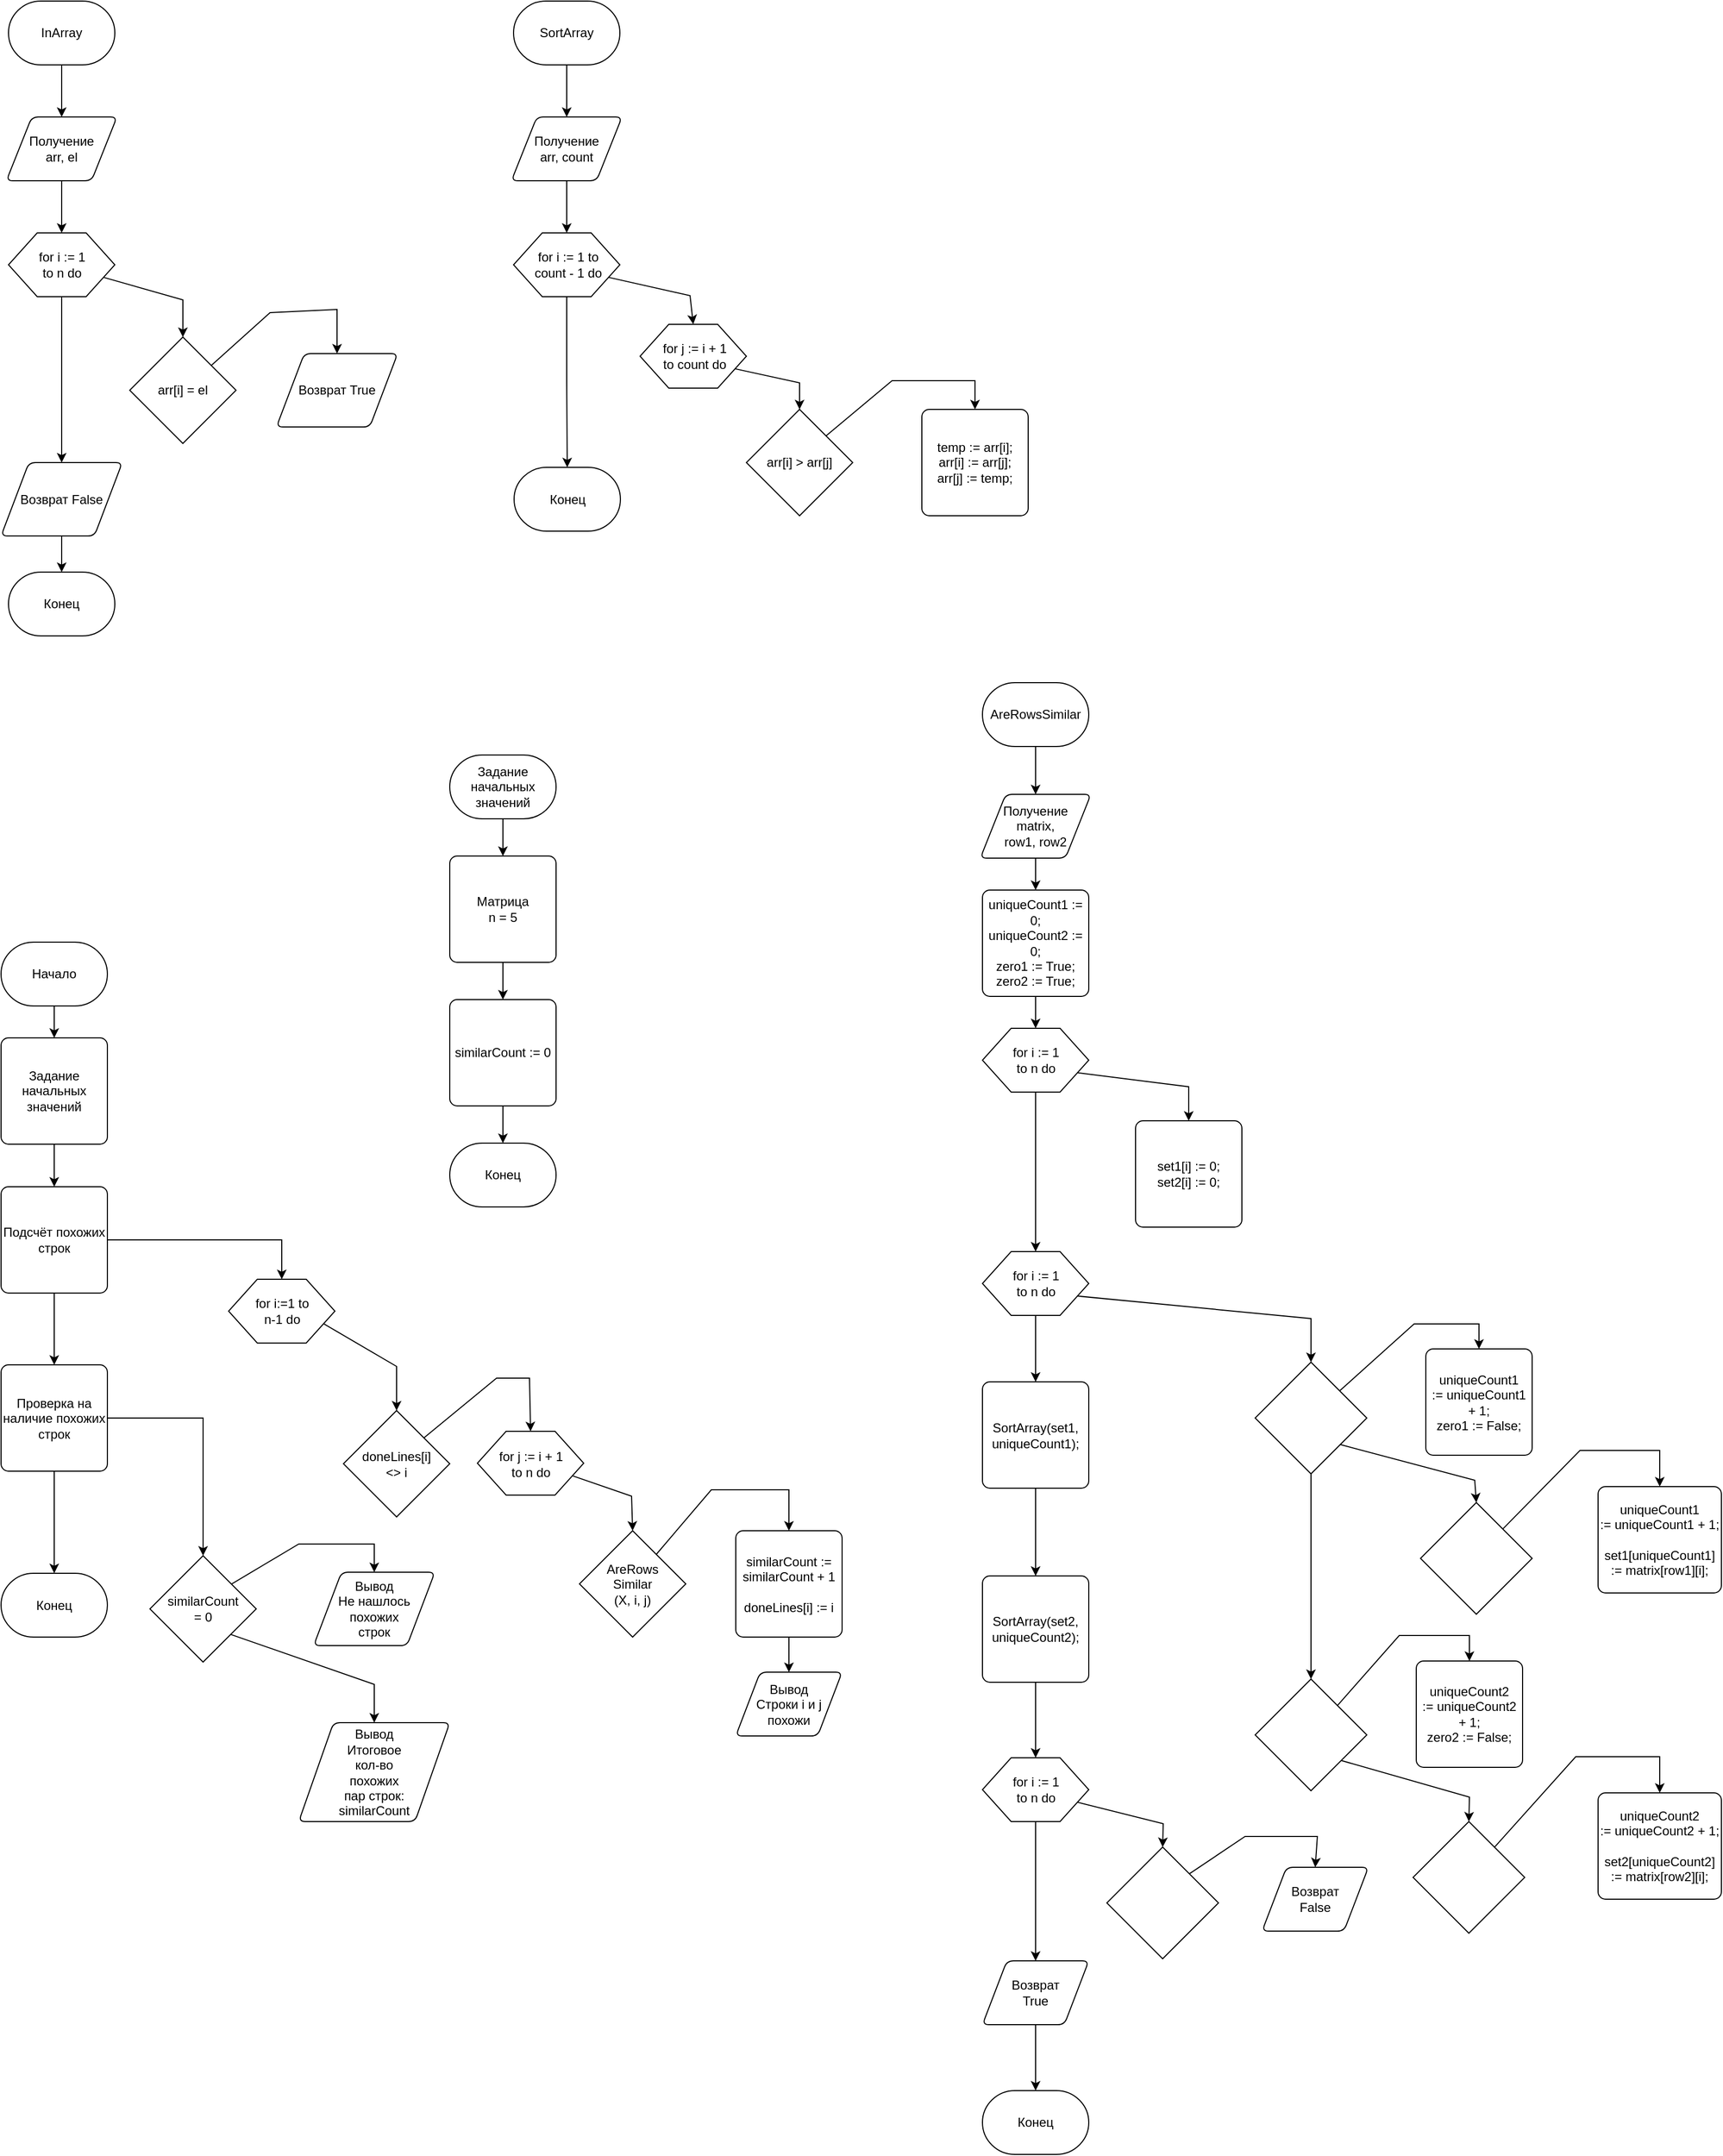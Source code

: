 <mxfile version="25.0.1">
  <diagram id="C5RBs43oDa-KdzZeNtuy" name="Page-1">
    <mxGraphModel dx="1594" dy="1912" grid="0" gridSize="10" guides="1" tooltips="1" connect="1" arrows="1" fold="1" page="1" pageScale="1" pageWidth="827" pageHeight="1169" math="0" shadow="0">
      <root>
        <mxCell id="WIyWlLk6GJQsqaUBKTNV-0" />
        <mxCell id="WIyWlLk6GJQsqaUBKTNV-1" parent="WIyWlLk6GJQsqaUBKTNV-0" />
        <mxCell id="WhzFTNo1r284jawbhb5X-6" style="edgeStyle=orthogonalEdgeStyle;rounded=0;orthogonalLoop=1;jettySize=auto;html=1;exitX=0.5;exitY=1;exitDx=0;exitDy=0;exitPerimeter=0;entryX=0.5;entryY=0;entryDx=0;entryDy=0;strokeWidth=1;" parent="WIyWlLk6GJQsqaUBKTNV-1" source="WhzFTNo1r284jawbhb5X-0" target="WhzFTNo1r284jawbhb5X-1" edge="1">
          <mxGeometry relative="1" as="geometry" />
        </mxCell>
        <mxCell id="WhzFTNo1r284jawbhb5X-0" value="Начало" style="strokeWidth=1;html=1;shape=mxgraph.flowchart.terminator;whiteSpace=wrap;" parent="WIyWlLk6GJQsqaUBKTNV-1" vertex="1">
          <mxGeometry x="190" y="215" width="100" height="60" as="geometry" />
        </mxCell>
        <mxCell id="WhzFTNo1r284jawbhb5X-7" style="edgeStyle=orthogonalEdgeStyle;rounded=0;orthogonalLoop=1;jettySize=auto;html=1;exitX=0.5;exitY=1;exitDx=0;exitDy=0;entryX=0.5;entryY=0;entryDx=0;entryDy=0;strokeWidth=1;" parent="WIyWlLk6GJQsqaUBKTNV-1" source="WhzFTNo1r284jawbhb5X-1" target="WhzFTNo1r284jawbhb5X-5" edge="1">
          <mxGeometry relative="1" as="geometry" />
        </mxCell>
        <mxCell id="WhzFTNo1r284jawbhb5X-1" value="Задание начальных значений" style="rounded=1;whiteSpace=wrap;html=1;absoluteArcSize=1;arcSize=14;strokeWidth=1;" parent="WIyWlLk6GJQsqaUBKTNV-1" vertex="1">
          <mxGeometry x="190" y="305" width="100" height="100" as="geometry" />
        </mxCell>
        <mxCell id="WhzFTNo1r284jawbhb5X-12" style="rounded=0;orthogonalLoop=1;jettySize=auto;html=1;exitX=1;exitY=0.75;exitDx=0;exitDy=0;entryX=0.5;entryY=0;entryDx=0;entryDy=0;entryPerimeter=0;strokeWidth=1;" parent="WIyWlLk6GJQsqaUBKTNV-1" source="WhzFTNo1r284jawbhb5X-2" target="WhzFTNo1r284jawbhb5X-13" edge="1">
          <mxGeometry relative="1" as="geometry">
            <mxPoint x="561.64" y="655" as="targetPoint" />
            <Array as="points">
              <mxPoint x="562" y="614" />
            </Array>
          </mxGeometry>
        </mxCell>
        <mxCell id="WhzFTNo1r284jawbhb5X-2" value="" style="verticalLabelPosition=bottom;verticalAlign=top;html=1;shape=hexagon;perimeter=hexagonPerimeter2;arcSize=6;size=0.27;strokeWidth=1;" parent="WIyWlLk6GJQsqaUBKTNV-1" vertex="1">
          <mxGeometry x="404" y="532" width="100" height="60" as="geometry" />
        </mxCell>
        <mxCell id="WhzFTNo1r284jawbhb5X-3" value="for i:=1 to&lt;br&gt;n-1 do" style="text;html=1;align=center;verticalAlign=middle;resizable=0;points=[];autosize=1;strokeColor=none;fillColor=none;strokeWidth=1;" parent="WIyWlLk6GJQsqaUBKTNV-1" vertex="1">
          <mxGeometry x="419" y="542" width="70" height="40" as="geometry" />
        </mxCell>
        <mxCell id="WhzFTNo1r284jawbhb5X-8" style="edgeStyle=orthogonalEdgeStyle;rounded=0;orthogonalLoop=1;jettySize=auto;html=1;entryX=0.5;entryY=0;entryDx=0;entryDy=0;strokeWidth=1;" parent="WIyWlLk6GJQsqaUBKTNV-1" source="WhzFTNo1r284jawbhb5X-5" target="WhzFTNo1r284jawbhb5X-2" edge="1">
          <mxGeometry relative="1" as="geometry" />
        </mxCell>
        <mxCell id="Eu2mnUC4nfGphJkmHq-2-1" style="edgeStyle=orthogonalEdgeStyle;rounded=0;orthogonalLoop=1;jettySize=auto;html=1;entryX=0.5;entryY=0;entryDx=0;entryDy=0;" edge="1" parent="WIyWlLk6GJQsqaUBKTNV-1" source="WhzFTNo1r284jawbhb5X-5" target="Eu2mnUC4nfGphJkmHq-2-0">
          <mxGeometry relative="1" as="geometry" />
        </mxCell>
        <mxCell id="WhzFTNo1r284jawbhb5X-5" value="Подсчёт похожих строк" style="rounded=1;whiteSpace=wrap;html=1;absoluteArcSize=1;arcSize=14;strokeWidth=1;" parent="WIyWlLk6GJQsqaUBKTNV-1" vertex="1">
          <mxGeometry x="190" y="445" width="100" height="100" as="geometry" />
        </mxCell>
        <mxCell id="WhzFTNo1r284jawbhb5X-17" style="rounded=0;orthogonalLoop=1;jettySize=auto;html=1;entryX=0.5;entryY=0;entryDx=0;entryDy=0;exitX=0.75;exitY=0.263;exitDx=0;exitDy=0;exitPerimeter=0;strokeWidth=1;" parent="WIyWlLk6GJQsqaUBKTNV-1" source="WhzFTNo1r284jawbhb5X-13" target="WhzFTNo1r284jawbhb5X-14" edge="1">
          <mxGeometry relative="1" as="geometry">
            <Array as="points">
              <mxPoint x="656" y="625" />
              <mxPoint x="687" y="625" />
            </Array>
          </mxGeometry>
        </mxCell>
        <mxCell id="WhzFTNo1r284jawbhb5X-13" value="doneLines[i]&lt;br&gt;&amp;lt;&amp;gt; i" style="strokeWidth=1;html=1;shape=mxgraph.flowchart.decision;whiteSpace=wrap;" parent="WIyWlLk6GJQsqaUBKTNV-1" vertex="1">
          <mxGeometry x="512" y="655.5" width="100" height="100" as="geometry" />
        </mxCell>
        <mxCell id="dVN0vfK1xlArJWFmYfyD-12" style="rounded=0;orthogonalLoop=1;jettySize=auto;html=1;entryX=0.5;entryY=0;entryDx=0;entryDy=0;exitX=1;exitY=0.75;exitDx=0;exitDy=0;strokeWidth=1;entryPerimeter=0;" parent="WIyWlLk6GJQsqaUBKTNV-1" source="WhzFTNo1r284jawbhb5X-14" target="WhzFTNo1r284jawbhb5X-27" edge="1">
          <mxGeometry relative="1" as="geometry">
            <Array as="points">
              <mxPoint x="783" y="736" />
            </Array>
            <mxPoint x="783" y="767" as="targetPoint" />
          </mxGeometry>
        </mxCell>
        <mxCell id="WhzFTNo1r284jawbhb5X-14" value="" style="verticalLabelPosition=bottom;verticalAlign=top;html=1;shape=hexagon;perimeter=hexagonPerimeter2;arcSize=6;size=0.27;strokeWidth=1;" parent="WIyWlLk6GJQsqaUBKTNV-1" vertex="1">
          <mxGeometry x="638" y="675" width="100" height="60" as="geometry" />
        </mxCell>
        <mxCell id="WhzFTNo1r284jawbhb5X-15" value="for&amp;nbsp;j := i + 1&lt;br&gt;to n do" style="text;html=1;align=center;verticalAlign=middle;resizable=0;points=[];autosize=1;strokeColor=none;fillColor=none;strokeWidth=1;" parent="WIyWlLk6GJQsqaUBKTNV-1" vertex="1">
          <mxGeometry x="649" y="685" width="78" height="41" as="geometry" />
        </mxCell>
        <mxCell id="WhzFTNo1r284jawbhb5X-30" style="rounded=0;orthogonalLoop=1;jettySize=auto;html=1;entryX=0.5;entryY=0;entryDx=0;entryDy=0;exitX=0.716;exitY=0.23;exitDx=0;exitDy=0;exitPerimeter=0;strokeWidth=1;" parent="WIyWlLk6GJQsqaUBKTNV-1" source="WhzFTNo1r284jawbhb5X-27" target="WhzFTNo1r284jawbhb5X-28" edge="1">
          <mxGeometry relative="1" as="geometry">
            <Array as="points">
              <mxPoint x="858" y="730" />
              <mxPoint x="931" y="730" />
            </Array>
          </mxGeometry>
        </mxCell>
        <mxCell id="WhzFTNo1r284jawbhb5X-27" value="&lt;span style=&quot;text-wrap: nowrap;&quot;&gt;AreRows&lt;/span&gt;&lt;br style=&quot;text-wrap: nowrap;&quot;&gt;&lt;span style=&quot;text-wrap: nowrap;&quot;&gt;Similar&lt;/span&gt;&lt;br style=&quot;text-wrap: nowrap;&quot;&gt;&lt;span style=&quot;text-wrap: nowrap;&quot;&gt;(X, i, j)&lt;/span&gt;" style="strokeWidth=1;html=1;shape=mxgraph.flowchart.decision;whiteSpace=wrap;" parent="WIyWlLk6GJQsqaUBKTNV-1" vertex="1">
          <mxGeometry x="734" y="768.5" width="100" height="100" as="geometry" />
        </mxCell>
        <mxCell id="WhzFTNo1r284jawbhb5X-32" style="edgeStyle=orthogonalEdgeStyle;rounded=0;orthogonalLoop=1;jettySize=auto;html=1;entryX=0.5;entryY=0;entryDx=0;entryDy=0;strokeWidth=1;" parent="WIyWlLk6GJQsqaUBKTNV-1" source="WhzFTNo1r284jawbhb5X-28" target="WhzFTNo1r284jawbhb5X-29" edge="1">
          <mxGeometry relative="1" as="geometry" />
        </mxCell>
        <mxCell id="WhzFTNo1r284jawbhb5X-28" value="&lt;div&gt;similarCount := similarCount + 1&lt;/div&gt;&lt;div&gt;&lt;br&gt;&lt;span style=&quot;background-color: initial;&quot;&gt;doneLines[i] := i&lt;/span&gt;&lt;/div&gt;" style="rounded=1;whiteSpace=wrap;html=1;absoluteArcSize=1;arcSize=14;strokeWidth=1;" parent="WIyWlLk6GJQsqaUBKTNV-1" vertex="1">
          <mxGeometry x="881" y="768.5" width="100" height="100" as="geometry" />
        </mxCell>
        <mxCell id="WhzFTNo1r284jawbhb5X-29" value="Вывод&lt;br&gt;Строки i и j&lt;br&gt;похожи" style="shape=parallelogram;html=1;strokeWidth=1;perimeter=parallelogramPerimeter;whiteSpace=wrap;rounded=1;arcSize=12;size=0.23;" parent="WIyWlLk6GJQsqaUBKTNV-1" vertex="1">
          <mxGeometry x="881" y="901.5" width="100" height="60" as="geometry" />
        </mxCell>
        <mxCell id="WhzFTNo1r284jawbhb5X-35" style="rounded=0;orthogonalLoop=1;jettySize=auto;html=1;entryX=0.5;entryY=0;entryDx=0;entryDy=0;exitX=0.746;exitY=0.279;exitDx=0;exitDy=0;exitPerimeter=0;strokeWidth=1;" parent="WIyWlLk6GJQsqaUBKTNV-1" source="WhzFTNo1r284jawbhb5X-33" target="WhzFTNo1r284jawbhb5X-34" edge="1">
          <mxGeometry relative="1" as="geometry">
            <Array as="points">
              <mxPoint x="470" y="781" />
              <mxPoint x="541" y="781" />
            </Array>
          </mxGeometry>
        </mxCell>
        <mxCell id="WhzFTNo1r284jawbhb5X-38" style="rounded=0;orthogonalLoop=1;jettySize=auto;html=1;entryX=0.5;entryY=0;entryDx=0;entryDy=0;exitX=0.736;exitY=0.732;exitDx=0;exitDy=0;exitPerimeter=0;strokeWidth=1;" parent="WIyWlLk6GJQsqaUBKTNV-1" source="WhzFTNo1r284jawbhb5X-33" target="WhzFTNo1r284jawbhb5X-37" edge="1">
          <mxGeometry relative="1" as="geometry">
            <Array as="points">
              <mxPoint x="541" y="913" />
            </Array>
          </mxGeometry>
        </mxCell>
        <mxCell id="WhzFTNo1r284jawbhb5X-33" value="similarCount&lt;br&gt;= 0" style="strokeWidth=1;html=1;shape=mxgraph.flowchart.decision;whiteSpace=wrap;" parent="WIyWlLk6GJQsqaUBKTNV-1" vertex="1">
          <mxGeometry x="330" y="792" width="100" height="100" as="geometry" />
        </mxCell>
        <mxCell id="WhzFTNo1r284jawbhb5X-34" value="Вывод&lt;br&gt;Не нашлось похожих&lt;br&gt;строк" style="shape=parallelogram;html=1;strokeWidth=1;perimeter=parallelogramPerimeter;whiteSpace=wrap;rounded=1;arcSize=12;size=0.23;" parent="WIyWlLk6GJQsqaUBKTNV-1" vertex="1">
          <mxGeometry x="484" y="807.5" width="114" height="69" as="geometry" />
        </mxCell>
        <mxCell id="WhzFTNo1r284jawbhb5X-37" value="Вывод&lt;br&gt;Итоговое&lt;br&gt;кол-во&lt;br&gt;похожих &lt;br&gt;пар строк:&lt;br&gt;similarCount" style="shape=parallelogram;html=1;strokeWidth=1;perimeter=parallelogramPerimeter;whiteSpace=wrap;rounded=1;arcSize=12;size=0.23;" parent="WIyWlLk6GJQsqaUBKTNV-1" vertex="1">
          <mxGeometry x="470" y="949" width="142" height="93" as="geometry" />
        </mxCell>
        <mxCell id="dVN0vfK1xlArJWFmYfyD-3" style="edgeStyle=orthogonalEdgeStyle;rounded=0;orthogonalLoop=1;jettySize=auto;html=1;strokeWidth=1;" parent="WIyWlLk6GJQsqaUBKTNV-1" source="dVN0vfK1xlArJWFmYfyD-1" target="dVN0vfK1xlArJWFmYfyD-2" edge="1">
          <mxGeometry relative="1" as="geometry" />
        </mxCell>
        <mxCell id="dVN0vfK1xlArJWFmYfyD-1" value="AreRowsSimilar" style="strokeWidth=1;html=1;shape=mxgraph.flowchart.terminator;whiteSpace=wrap;" parent="WIyWlLk6GJQsqaUBKTNV-1" vertex="1">
          <mxGeometry x="1113" y="-29" width="100" height="60" as="geometry" />
        </mxCell>
        <mxCell id="dVN0vfK1xlArJWFmYfyD-7" style="edgeStyle=orthogonalEdgeStyle;rounded=0;orthogonalLoop=1;jettySize=auto;html=1;entryX=0.5;entryY=0;entryDx=0;entryDy=0;strokeWidth=1;" parent="WIyWlLk6GJQsqaUBKTNV-1" source="dVN0vfK1xlArJWFmYfyD-2" target="dVN0vfK1xlArJWFmYfyD-4" edge="1">
          <mxGeometry relative="1" as="geometry" />
        </mxCell>
        <mxCell id="dVN0vfK1xlArJWFmYfyD-2" value="Получение&lt;br&gt;matrix,&lt;br&gt;row1, row2" style="shape=parallelogram;html=1;strokeWidth=1;perimeter=parallelogramPerimeter;whiteSpace=wrap;rounded=1;arcSize=12;size=0.23;" parent="WIyWlLk6GJQsqaUBKTNV-1" vertex="1">
          <mxGeometry x="1111" y="76" width="104" height="60" as="geometry" />
        </mxCell>
        <mxCell id="dVN0vfK1xlArJWFmYfyD-8" style="edgeStyle=orthogonalEdgeStyle;rounded=0;orthogonalLoop=1;jettySize=auto;html=1;entryX=0.5;entryY=0;entryDx=0;entryDy=0;strokeWidth=1;" parent="WIyWlLk6GJQsqaUBKTNV-1" source="dVN0vfK1xlArJWFmYfyD-4" target="dVN0vfK1xlArJWFmYfyD-5" edge="1">
          <mxGeometry relative="1" as="geometry" />
        </mxCell>
        <mxCell id="dVN0vfK1xlArJWFmYfyD-4" value="&lt;div&gt;uniqueCount1 := 0;&lt;/div&gt;&lt;div&gt;uniqueCount2 := 0;&lt;/div&gt;&lt;div&gt;zero1 := True;&lt;/div&gt;&lt;div&gt;zero2 := True;&lt;/div&gt;" style="rounded=1;whiteSpace=wrap;html=1;absoluteArcSize=1;arcSize=14;strokeWidth=1;" parent="WIyWlLk6GJQsqaUBKTNV-1" vertex="1">
          <mxGeometry x="1113" y="166" width="100" height="100" as="geometry" />
        </mxCell>
        <mxCell id="dVN0vfK1xlArJWFmYfyD-14" style="rounded=0;orthogonalLoop=1;jettySize=auto;html=1;exitX=1;exitY=0.75;exitDx=0;exitDy=0;entryX=0.5;entryY=0;entryDx=0;entryDy=0;strokeWidth=1;" parent="WIyWlLk6GJQsqaUBKTNV-1" source="dVN0vfK1xlArJWFmYfyD-5" target="dVN0vfK1xlArJWFmYfyD-9" edge="1">
          <mxGeometry relative="1" as="geometry">
            <Array as="points">
              <mxPoint x="1307" y="351" />
            </Array>
          </mxGeometry>
        </mxCell>
        <mxCell id="dVN0vfK1xlArJWFmYfyD-5" value="" style="verticalLabelPosition=bottom;verticalAlign=top;html=1;shape=hexagon;perimeter=hexagonPerimeter2;arcSize=6;size=0.27;strokeWidth=1;" parent="WIyWlLk6GJQsqaUBKTNV-1" vertex="1">
          <mxGeometry x="1113" y="296" width="100" height="60" as="geometry" />
        </mxCell>
        <mxCell id="dVN0vfK1xlArJWFmYfyD-17" style="edgeStyle=orthogonalEdgeStyle;rounded=0;orthogonalLoop=1;jettySize=auto;html=1;entryX=0.5;entryY=0;entryDx=0;entryDy=0;strokeWidth=1;exitX=0.5;exitY=1;exitDx=0;exitDy=0;" parent="WIyWlLk6GJQsqaUBKTNV-1" source="dVN0vfK1xlArJWFmYfyD-5" target="UDY0HGKDIJ2E-TWvsMJi-0" edge="1">
          <mxGeometry relative="1" as="geometry">
            <mxPoint x="1163" y="359" as="sourcePoint" />
            <mxPoint x="1161" y="469" as="targetPoint" />
          </mxGeometry>
        </mxCell>
        <mxCell id="dVN0vfK1xlArJWFmYfyD-6" value="for i := 1 &lt;br&gt;to n&amp;nbsp;do" style="text;html=1;align=center;verticalAlign=middle;resizable=0;points=[];autosize=1;strokeColor=none;fillColor=none;strokeWidth=1;" parent="WIyWlLk6GJQsqaUBKTNV-1" vertex="1">
          <mxGeometry x="1132" y="305.5" width="62" height="41" as="geometry" />
        </mxCell>
        <mxCell id="dVN0vfK1xlArJWFmYfyD-9" value="&lt;div&gt;set1[i] := 0;&lt;/div&gt;&lt;div&gt;set2[i] := 0;&lt;/div&gt;" style="rounded=1;whiteSpace=wrap;html=1;absoluteArcSize=1;arcSize=14;strokeWidth=1;" parent="WIyWlLk6GJQsqaUBKTNV-1" vertex="1">
          <mxGeometry x="1257" y="383" width="100" height="100" as="geometry" />
        </mxCell>
        <mxCell id="dVN0vfK1xlArJWFmYfyD-18" value="Конец" style="strokeWidth=1;html=1;shape=mxgraph.flowchart.terminator;whiteSpace=wrap;" parent="WIyWlLk6GJQsqaUBKTNV-1" vertex="1">
          <mxGeometry x="1113" y="1295" width="100" height="60" as="geometry" />
        </mxCell>
        <mxCell id="dVN0vfK1xlArJWFmYfyD-20" value="Конец" style="strokeWidth=1;html=1;shape=mxgraph.flowchart.terminator;whiteSpace=wrap;" parent="WIyWlLk6GJQsqaUBKTNV-1" vertex="1">
          <mxGeometry x="190" y="808.5" width="100" height="60" as="geometry" />
        </mxCell>
        <mxCell id="dVN0vfK1xlArJWFmYfyD-25" style="edgeStyle=orthogonalEdgeStyle;rounded=0;orthogonalLoop=1;jettySize=auto;html=1;entryX=0.5;entryY=0;entryDx=0;entryDy=0;" parent="WIyWlLk6GJQsqaUBKTNV-1" source="dVN0vfK1xlArJWFmYfyD-22" target="dVN0vfK1xlArJWFmYfyD-23" edge="1">
          <mxGeometry relative="1" as="geometry" />
        </mxCell>
        <mxCell id="dVN0vfK1xlArJWFmYfyD-22" value="Задание начальных значений" style="strokeWidth=1;html=1;shape=mxgraph.flowchart.terminator;whiteSpace=wrap;" parent="WIyWlLk6GJQsqaUBKTNV-1" vertex="1">
          <mxGeometry x="612" y="39" width="100" height="60" as="geometry" />
        </mxCell>
        <mxCell id="dVN0vfK1xlArJWFmYfyD-26" style="edgeStyle=orthogonalEdgeStyle;rounded=0;orthogonalLoop=1;jettySize=auto;html=1;entryX=0.5;entryY=0;entryDx=0;entryDy=0;" parent="WIyWlLk6GJQsqaUBKTNV-1" source="dVN0vfK1xlArJWFmYfyD-23" target="dVN0vfK1xlArJWFmYfyD-24" edge="1">
          <mxGeometry relative="1" as="geometry" />
        </mxCell>
        <mxCell id="dVN0vfK1xlArJWFmYfyD-23" value="&lt;div&gt;Матрица&lt;br&gt;n = 5&lt;/div&gt;" style="rounded=1;whiteSpace=wrap;html=1;absoluteArcSize=1;arcSize=14;strokeWidth=1;" parent="WIyWlLk6GJQsqaUBKTNV-1" vertex="1">
          <mxGeometry x="612" y="134" width="100" height="100" as="geometry" />
        </mxCell>
        <mxCell id="dVN0vfK1xlArJWFmYfyD-24" value="similarCount := 0" style="rounded=1;whiteSpace=wrap;html=1;absoluteArcSize=1;arcSize=14;strokeWidth=1;" parent="WIyWlLk6GJQsqaUBKTNV-1" vertex="1">
          <mxGeometry x="612" y="269" width="100" height="100" as="geometry" />
        </mxCell>
        <mxCell id="dVN0vfK1xlArJWFmYfyD-27" value="Конец" style="strokeWidth=1;html=1;shape=mxgraph.flowchart.terminator;whiteSpace=wrap;" parent="WIyWlLk6GJQsqaUBKTNV-1" vertex="1">
          <mxGeometry x="612" y="404" width="100" height="60" as="geometry" />
        </mxCell>
        <mxCell id="dVN0vfK1xlArJWFmYfyD-28" style="edgeStyle=orthogonalEdgeStyle;rounded=0;orthogonalLoop=1;jettySize=auto;html=1;entryX=0.5;entryY=0;entryDx=0;entryDy=0;entryPerimeter=0;" parent="WIyWlLk6GJQsqaUBKTNV-1" source="dVN0vfK1xlArJWFmYfyD-24" target="dVN0vfK1xlArJWFmYfyD-27" edge="1">
          <mxGeometry relative="1" as="geometry" />
        </mxCell>
        <mxCell id="UDY0HGKDIJ2E-TWvsMJi-60" style="edgeStyle=orthogonalEdgeStyle;rounded=0;orthogonalLoop=1;jettySize=auto;html=1;entryX=0.5;entryY=0;entryDx=0;entryDy=0;" parent="WIyWlLk6GJQsqaUBKTNV-1" source="UDY0HGKDIJ2E-TWvsMJi-0" target="UDY0HGKDIJ2E-TWvsMJi-57" edge="1">
          <mxGeometry relative="1" as="geometry" />
        </mxCell>
        <mxCell id="UDY0HGKDIJ2E-TWvsMJi-0" value="" style="verticalLabelPosition=bottom;verticalAlign=top;html=1;shape=hexagon;perimeter=hexagonPerimeter2;arcSize=6;size=0.27;strokeWidth=1;" parent="WIyWlLk6GJQsqaUBKTNV-1" vertex="1">
          <mxGeometry x="1113" y="506" width="100" height="60" as="geometry" />
        </mxCell>
        <mxCell id="UDY0HGKDIJ2E-TWvsMJi-1" value="for i := 1 &lt;br&gt;to n&amp;nbsp;do" style="text;html=1;align=center;verticalAlign=middle;resizable=0;points=[];autosize=1;strokeColor=none;fillColor=none;strokeWidth=1;" parent="WIyWlLk6GJQsqaUBKTNV-1" vertex="1">
          <mxGeometry x="1132" y="515.5" width="62" height="41" as="geometry" />
        </mxCell>
        <mxCell id="UDY0HGKDIJ2E-TWvsMJi-5" style="rounded=0;orthogonalLoop=1;jettySize=auto;html=1;entryX=0.5;entryY=0;entryDx=0;entryDy=0;exitX=0.743;exitY=0.269;exitDx=0;exitDy=0;exitPerimeter=0;" parent="WIyWlLk6GJQsqaUBKTNV-1" source="UDY0HGKDIJ2E-TWvsMJi-2" target="UDY0HGKDIJ2E-TWvsMJi-4" edge="1">
          <mxGeometry relative="1" as="geometry">
            <Array as="points">
              <mxPoint x="1519" y="574" />
              <mxPoint x="1580" y="574" />
            </Array>
          </mxGeometry>
        </mxCell>
        <mxCell id="UDY0HGKDIJ2E-TWvsMJi-2" value="&lt;p style=&quot;margin: 0px; font-variant-numeric: normal; font-variant-east-asian: normal; font-variant-alternates: normal; font-size-adjust: none; font-kerning: auto; font-optical-sizing: auto; font-feature-settings: normal; font-variation-settings: normal; font-variant-position: normal; font-stretch: normal; line-height: normal; font-family: &amp;quot;Helvetica Neue&amp;quot;; color: rgb(255, 255, 255);&quot; class=&quot;p1&quot;&gt;&lt;font&gt;(matrix&lt;br&gt;[row1][i] = 0)&lt;/font&gt;&lt;/p&gt;&lt;p style=&quot;margin: 0px; font-variant-numeric: normal; font-variant-east-asian: normal; font-variant-alternates: normal; font-size-adjust: none; font-kerning: auto; font-optical-sizing: auto; font-feature-settings: normal; font-variation-settings: normal; font-variant-position: normal; font-stretch: normal; line-height: normal; font-family: &amp;quot;Helvetica Neue&amp;quot;; color: rgb(255, 255, 255);&quot; class=&quot;p1&quot;&gt;&lt;font&gt;and&lt;/font&gt;&lt;/p&gt;&lt;p style=&quot;margin: 0px; font-variant-numeric: normal; font-variant-east-asian: normal; font-variant-alternates: normal; font-size-adjust: none; font-kerning: auto; font-optical-sizing: auto; font-feature-settings: normal; font-variation-settings: normal; font-variant-position: normal; font-stretch: normal; line-height: normal; font-family: &amp;quot;Helvetica Neue&amp;quot;; color: rgb(255, 255, 255);&quot; class=&quot;p1&quot;&gt;&lt;font&gt;zero1&lt;/font&gt;&lt;/p&gt;" style="strokeWidth=1;html=1;shape=mxgraph.flowchart.decision;whiteSpace=wrap;align=center;" parent="WIyWlLk6GJQsqaUBKTNV-1" vertex="1">
          <mxGeometry x="1369.5" y="610" width="105" height="105" as="geometry" />
        </mxCell>
        <mxCell id="UDY0HGKDIJ2E-TWvsMJi-3" style="rounded=0;orthogonalLoop=1;jettySize=auto;html=1;exitX=1;exitY=0.75;exitDx=0;exitDy=0;entryX=0.5;entryY=0;entryDx=0;entryDy=0;entryPerimeter=0;" parent="WIyWlLk6GJQsqaUBKTNV-1" source="UDY0HGKDIJ2E-TWvsMJi-0" target="UDY0HGKDIJ2E-TWvsMJi-2" edge="1">
          <mxGeometry relative="1" as="geometry">
            <Array as="points">
              <mxPoint x="1422" y="569" />
            </Array>
          </mxGeometry>
        </mxCell>
        <mxCell id="UDY0HGKDIJ2E-TWvsMJi-4" value="&lt;div&gt;uniqueCount1 :=&amp;nbsp;&lt;span style=&quot;background-color: initial;&quot;&gt;uniqueCount1 + 1;&lt;/span&gt;&lt;/div&gt;&lt;div&gt;&lt;span style=&quot;background-color: initial;&quot;&gt;zero1 := False;&lt;/span&gt;&lt;/div&gt;" style="rounded=1;whiteSpace=wrap;html=1;absoluteArcSize=1;arcSize=14;strokeWidth=1;" parent="WIyWlLk6GJQsqaUBKTNV-1" vertex="1">
          <mxGeometry x="1530" y="597.5" width="100" height="100" as="geometry" />
        </mxCell>
        <mxCell id="UDY0HGKDIJ2E-TWvsMJi-20" style="edgeStyle=orthogonalEdgeStyle;rounded=0;orthogonalLoop=1;jettySize=auto;html=1;entryX=0.5;entryY=0;entryDx=0;entryDy=0;" parent="WIyWlLk6GJQsqaUBKTNV-1" source="UDY0HGKDIJ2E-TWvsMJi-7" target="UDY0HGKDIJ2E-TWvsMJi-8" edge="1">
          <mxGeometry relative="1" as="geometry" />
        </mxCell>
        <mxCell id="UDY0HGKDIJ2E-TWvsMJi-7" value="InArray" style="strokeWidth=1;html=1;shape=mxgraph.flowchart.terminator;whiteSpace=wrap;" parent="WIyWlLk6GJQsqaUBKTNV-1" vertex="1">
          <mxGeometry x="197" y="-670" width="100" height="60" as="geometry" />
        </mxCell>
        <mxCell id="UDY0HGKDIJ2E-TWvsMJi-21" style="edgeStyle=orthogonalEdgeStyle;rounded=0;orthogonalLoop=1;jettySize=auto;html=1;entryX=0.5;entryY=0;entryDx=0;entryDy=0;" parent="WIyWlLk6GJQsqaUBKTNV-1" source="UDY0HGKDIJ2E-TWvsMJi-8" target="UDY0HGKDIJ2E-TWvsMJi-10" edge="1">
          <mxGeometry relative="1" as="geometry" />
        </mxCell>
        <mxCell id="UDY0HGKDIJ2E-TWvsMJi-8" value="Получение&lt;br&gt;arr, el" style="shape=parallelogram;html=1;strokeWidth=1;perimeter=parallelogramPerimeter;whiteSpace=wrap;rounded=1;arcSize=12;size=0.23;" parent="WIyWlLk6GJQsqaUBKTNV-1" vertex="1">
          <mxGeometry x="195" y="-561" width="104" height="60" as="geometry" />
        </mxCell>
        <mxCell id="UDY0HGKDIJ2E-TWvsMJi-22" style="edgeStyle=orthogonalEdgeStyle;rounded=0;orthogonalLoop=1;jettySize=auto;html=1;entryX=0.5;entryY=0;entryDx=0;entryDy=0;" parent="WIyWlLk6GJQsqaUBKTNV-1" source="UDY0HGKDIJ2E-TWvsMJi-10" target="UDY0HGKDIJ2E-TWvsMJi-23" edge="1">
          <mxGeometry relative="1" as="geometry">
            <mxPoint x="247" y="-243.5" as="targetPoint" />
          </mxGeometry>
        </mxCell>
        <mxCell id="UDY0HGKDIJ2E-TWvsMJi-10" value="" style="verticalLabelPosition=bottom;verticalAlign=top;html=1;shape=hexagon;perimeter=hexagonPerimeter2;arcSize=6;size=0.27;strokeWidth=1;" parent="WIyWlLk6GJQsqaUBKTNV-1" vertex="1">
          <mxGeometry x="197" y="-452" width="100" height="60" as="geometry" />
        </mxCell>
        <mxCell id="UDY0HGKDIJ2E-TWvsMJi-11" value="for i := 1 &lt;br&gt;to n&amp;nbsp;do" style="text;html=1;align=center;verticalAlign=middle;resizable=0;points=[];autosize=1;strokeColor=none;fillColor=none;strokeWidth=1;" parent="WIyWlLk6GJQsqaUBKTNV-1" vertex="1">
          <mxGeometry x="216" y="-442.5" width="62" height="41" as="geometry" />
        </mxCell>
        <mxCell id="UDY0HGKDIJ2E-TWvsMJi-19" style="rounded=0;orthogonalLoop=1;jettySize=auto;html=1;entryX=0.5;entryY=0;entryDx=0;entryDy=0;exitX=0.754;exitY=0.279;exitDx=0;exitDy=0;exitPerimeter=0;" parent="WIyWlLk6GJQsqaUBKTNV-1" source="UDY0HGKDIJ2E-TWvsMJi-12" target="UDY0HGKDIJ2E-TWvsMJi-13" edge="1">
          <mxGeometry relative="1" as="geometry">
            <Array as="points">
              <mxPoint x="443" y="-377" />
              <mxPoint x="506" y="-380" />
            </Array>
          </mxGeometry>
        </mxCell>
        <mxCell id="UDY0HGKDIJ2E-TWvsMJi-12" value="arr[i] = el" style="strokeWidth=1;html=1;shape=mxgraph.flowchart.decision;whiteSpace=wrap;" parent="WIyWlLk6GJQsqaUBKTNV-1" vertex="1">
          <mxGeometry x="311" y="-354" width="100" height="100" as="geometry" />
        </mxCell>
        <mxCell id="UDY0HGKDIJ2E-TWvsMJi-13" value="Возврат True" style="shape=parallelogram;html=1;strokeWidth=1;perimeter=parallelogramPerimeter;whiteSpace=wrap;rounded=1;arcSize=12;size=0.23;" parent="WIyWlLk6GJQsqaUBKTNV-1" vertex="1">
          <mxGeometry x="449" y="-338.5" width="114" height="69" as="geometry" />
        </mxCell>
        <mxCell id="UDY0HGKDIJ2E-TWvsMJi-18" style="rounded=0;orthogonalLoop=1;jettySize=auto;html=1;exitX=1;exitY=0.75;exitDx=0;exitDy=0;entryX=0.5;entryY=0;entryDx=0;entryDy=0;entryPerimeter=0;" parent="WIyWlLk6GJQsqaUBKTNV-1" source="UDY0HGKDIJ2E-TWvsMJi-10" target="UDY0HGKDIJ2E-TWvsMJi-12" edge="1">
          <mxGeometry relative="1" as="geometry">
            <Array as="points">
              <mxPoint x="361" y="-389" />
            </Array>
          </mxGeometry>
        </mxCell>
        <mxCell id="UDY0HGKDIJ2E-TWvsMJi-23" value="Возврат False" style="shape=parallelogram;html=1;strokeWidth=1;perimeter=parallelogramPerimeter;whiteSpace=wrap;rounded=1;arcSize=12;size=0.23;" parent="WIyWlLk6GJQsqaUBKTNV-1" vertex="1">
          <mxGeometry x="190" y="-236" width="114" height="69" as="geometry" />
        </mxCell>
        <mxCell id="UDY0HGKDIJ2E-TWvsMJi-24" value="Конец" style="strokeWidth=1;html=1;shape=mxgraph.flowchart.terminator;whiteSpace=wrap;" parent="WIyWlLk6GJQsqaUBKTNV-1" vertex="1">
          <mxGeometry x="197" y="-133" width="100" height="60" as="geometry" />
        </mxCell>
        <mxCell id="UDY0HGKDIJ2E-TWvsMJi-25" style="edgeStyle=orthogonalEdgeStyle;rounded=0;orthogonalLoop=1;jettySize=auto;html=1;entryX=0.5;entryY=0;entryDx=0;entryDy=0;entryPerimeter=0;" parent="WIyWlLk6GJQsqaUBKTNV-1" source="UDY0HGKDIJ2E-TWvsMJi-23" target="UDY0HGKDIJ2E-TWvsMJi-24" edge="1">
          <mxGeometry relative="1" as="geometry" />
        </mxCell>
        <mxCell id="UDY0HGKDIJ2E-TWvsMJi-28" style="edgeStyle=orthogonalEdgeStyle;rounded=0;orthogonalLoop=1;jettySize=auto;html=1;entryX=0.5;entryY=0;entryDx=0;entryDy=0;" parent="WIyWlLk6GJQsqaUBKTNV-1" source="UDY0HGKDIJ2E-TWvsMJi-26" target="UDY0HGKDIJ2E-TWvsMJi-27" edge="1">
          <mxGeometry relative="1" as="geometry" />
        </mxCell>
        <mxCell id="UDY0HGKDIJ2E-TWvsMJi-26" value="SortArray" style="strokeWidth=1;html=1;shape=mxgraph.flowchart.terminator;whiteSpace=wrap;" parent="WIyWlLk6GJQsqaUBKTNV-1" vertex="1">
          <mxGeometry x="672" y="-670" width="100" height="60" as="geometry" />
        </mxCell>
        <mxCell id="UDY0HGKDIJ2E-TWvsMJi-33" style="edgeStyle=orthogonalEdgeStyle;rounded=0;orthogonalLoop=1;jettySize=auto;html=1;entryX=0.5;entryY=0;entryDx=0;entryDy=0;" parent="WIyWlLk6GJQsqaUBKTNV-1" source="UDY0HGKDIJ2E-TWvsMJi-27" target="UDY0HGKDIJ2E-TWvsMJi-29" edge="1">
          <mxGeometry relative="1" as="geometry" />
        </mxCell>
        <mxCell id="UDY0HGKDIJ2E-TWvsMJi-27" value="Получение&lt;br&gt;arr, count" style="shape=parallelogram;html=1;strokeWidth=1;perimeter=parallelogramPerimeter;whiteSpace=wrap;rounded=1;arcSize=12;size=0.23;" parent="WIyWlLk6GJQsqaUBKTNV-1" vertex="1">
          <mxGeometry x="670" y="-561" width="104" height="60" as="geometry" />
        </mxCell>
        <mxCell id="UDY0HGKDIJ2E-TWvsMJi-35" style="rounded=0;orthogonalLoop=1;jettySize=auto;html=1;exitX=1;exitY=0.75;exitDx=0;exitDy=0;entryX=0.5;entryY=0;entryDx=0;entryDy=0;" parent="WIyWlLk6GJQsqaUBKTNV-1" source="UDY0HGKDIJ2E-TWvsMJi-29" target="UDY0HGKDIJ2E-TWvsMJi-31" edge="1">
          <mxGeometry relative="1" as="geometry">
            <Array as="points">
              <mxPoint x="838" y="-393" />
            </Array>
          </mxGeometry>
        </mxCell>
        <mxCell id="UDY0HGKDIJ2E-TWvsMJi-29" value="" style="verticalLabelPosition=bottom;verticalAlign=top;html=1;shape=hexagon;perimeter=hexagonPerimeter2;arcSize=6;size=0.27;strokeWidth=1;" parent="WIyWlLk6GJQsqaUBKTNV-1" vertex="1">
          <mxGeometry x="672" y="-452" width="100" height="60" as="geometry" />
        </mxCell>
        <mxCell id="UDY0HGKDIJ2E-TWvsMJi-30" value="for i := 1 to&lt;br&gt;count - 1 do" style="text;html=1;align=center;verticalAlign=middle;resizable=0;points=[];autosize=1;strokeColor=none;fillColor=none;strokeWidth=1;" parent="WIyWlLk6GJQsqaUBKTNV-1" vertex="1">
          <mxGeometry x="682" y="-442.5" width="81" height="41" as="geometry" />
        </mxCell>
        <mxCell id="UDY0HGKDIJ2E-TWvsMJi-31" value="" style="verticalLabelPosition=bottom;verticalAlign=top;html=1;shape=hexagon;perimeter=hexagonPerimeter2;arcSize=6;size=0.27;strokeWidth=1;" parent="WIyWlLk6GJQsqaUBKTNV-1" vertex="1">
          <mxGeometry x="791" y="-366" width="100" height="60" as="geometry" />
        </mxCell>
        <mxCell id="UDY0HGKDIJ2E-TWvsMJi-32" value="for j := i + 1&lt;br&gt;to count do" style="text;html=1;align=center;verticalAlign=middle;resizable=0;points=[];autosize=1;strokeColor=none;fillColor=none;strokeWidth=1;" parent="WIyWlLk6GJQsqaUBKTNV-1" vertex="1">
          <mxGeometry x="803" y="-356.5" width="78" height="41" as="geometry" />
        </mxCell>
        <mxCell id="UDY0HGKDIJ2E-TWvsMJi-40" style="rounded=0;orthogonalLoop=1;jettySize=auto;html=1;entryX=0.5;entryY=0;entryDx=0;entryDy=0;exitX=0.748;exitY=0.25;exitDx=0;exitDy=0;exitPerimeter=0;" parent="WIyWlLk6GJQsqaUBKTNV-1" source="UDY0HGKDIJ2E-TWvsMJi-37" target="UDY0HGKDIJ2E-TWvsMJi-38" edge="1">
          <mxGeometry relative="1" as="geometry">
            <Array as="points">
              <mxPoint x="1028" y="-313" />
              <mxPoint x="1106" y="-313" />
            </Array>
          </mxGeometry>
        </mxCell>
        <mxCell id="UDY0HGKDIJ2E-TWvsMJi-37" value="arr[i] &amp;gt; arr[j]" style="strokeWidth=1;html=1;shape=mxgraph.flowchart.decision;whiteSpace=wrap;" parent="WIyWlLk6GJQsqaUBKTNV-1" vertex="1">
          <mxGeometry x="891" y="-286" width="100" height="100" as="geometry" />
        </mxCell>
        <mxCell id="UDY0HGKDIJ2E-TWvsMJi-38" value="&lt;div&gt;temp := arr[i];&lt;/div&gt;&lt;div&gt;arr[i] := arr[j];&lt;/div&gt;&lt;div&gt;arr[j] := temp;&lt;/div&gt;" style="rounded=1;whiteSpace=wrap;html=1;absoluteArcSize=1;arcSize=14;strokeWidth=1;" parent="WIyWlLk6GJQsqaUBKTNV-1" vertex="1">
          <mxGeometry x="1056" y="-286" width="100" height="100" as="geometry" />
        </mxCell>
        <mxCell id="UDY0HGKDIJ2E-TWvsMJi-39" style="rounded=0;orthogonalLoop=1;jettySize=auto;html=1;entryX=0.5;entryY=0;entryDx=0;entryDy=0;entryPerimeter=0;exitX=1;exitY=0.75;exitDx=0;exitDy=0;" parent="WIyWlLk6GJQsqaUBKTNV-1" source="UDY0HGKDIJ2E-TWvsMJi-31" target="UDY0HGKDIJ2E-TWvsMJi-37" edge="1">
          <mxGeometry relative="1" as="geometry">
            <Array as="points">
              <mxPoint x="941" y="-311" />
            </Array>
          </mxGeometry>
        </mxCell>
        <mxCell id="UDY0HGKDIJ2E-TWvsMJi-41" value="Конец" style="strokeWidth=1;html=1;shape=mxgraph.flowchart.terminator;whiteSpace=wrap;" parent="WIyWlLk6GJQsqaUBKTNV-1" vertex="1">
          <mxGeometry x="672.5" y="-231.5" width="100" height="60" as="geometry" />
        </mxCell>
        <mxCell id="UDY0HGKDIJ2E-TWvsMJi-44" style="edgeStyle=orthogonalEdgeStyle;rounded=0;orthogonalLoop=1;jettySize=auto;html=1;entryX=0.5;entryY=0;entryDx=0;entryDy=0;entryPerimeter=0;" parent="WIyWlLk6GJQsqaUBKTNV-1" source="UDY0HGKDIJ2E-TWvsMJi-29" target="UDY0HGKDIJ2E-TWvsMJi-41" edge="1">
          <mxGeometry relative="1" as="geometry" />
        </mxCell>
        <mxCell id="UDY0HGKDIJ2E-TWvsMJi-48" style="rounded=0;orthogonalLoop=1;jettySize=auto;html=1;entryX=0.5;entryY=0;entryDx=0;entryDy=0;exitX=0.733;exitY=0.241;exitDx=0;exitDy=0;exitPerimeter=0;" parent="WIyWlLk6GJQsqaUBKTNV-1" source="UDY0HGKDIJ2E-TWvsMJi-45" target="UDY0HGKDIJ2E-TWvsMJi-47" edge="1">
          <mxGeometry relative="1" as="geometry">
            <Array as="points">
              <mxPoint x="1675" y="693" />
              <mxPoint x="1750" y="693" />
            </Array>
          </mxGeometry>
        </mxCell>
        <mxCell id="UDY0HGKDIJ2E-TWvsMJi-45" value="&lt;p style=&quot;margin: 0px; font-variant-numeric: normal; font-variant-east-asian: normal; font-variant-alternates: normal; font-size-adjust: none; font-kerning: auto; font-optical-sizing: auto; font-feature-settings: normal; font-variation-settings: normal; font-variant-position: normal; font-stretch: normal; line-height: normal; font-family: &amp;quot;Helvetica Neue&amp;quot;; color: rgb(255, 255, 255);&quot; class=&quot;p1&quot;&gt;not InArray(&lt;br&gt;set1, matrix[&lt;/p&gt;&lt;p style=&quot;margin: 0px; font-variant-numeric: normal; font-variant-east-asian: normal; font-variant-alternates: normal; font-size-adjust: none; font-kerning: auto; font-optical-sizing: auto; font-feature-settings: normal; font-variation-settings: normal; font-variant-position: normal; font-stretch: normal; line-height: normal; font-family: &amp;quot;Helvetica Neue&amp;quot;; color: rgb(255, 255, 255);&quot; class=&quot;p1&quot;&gt;row1, i])&lt;/p&gt;" style="strokeWidth=1;html=1;shape=mxgraph.flowchart.decision;whiteSpace=wrap;align=center;" parent="WIyWlLk6GJQsqaUBKTNV-1" vertex="1">
          <mxGeometry x="1525" y="742" width="105" height="105" as="geometry" />
        </mxCell>
        <mxCell id="UDY0HGKDIJ2E-TWvsMJi-46" style="rounded=0;orthogonalLoop=1;jettySize=auto;html=1;exitX=0.76;exitY=0.737;exitDx=0;exitDy=0;exitPerimeter=0;entryX=0.5;entryY=0;entryDx=0;entryDy=0;entryPerimeter=0;" parent="WIyWlLk6GJQsqaUBKTNV-1" source="UDY0HGKDIJ2E-TWvsMJi-2" target="UDY0HGKDIJ2E-TWvsMJi-45" edge="1">
          <mxGeometry relative="1" as="geometry">
            <Array as="points">
              <mxPoint x="1576" y="721" />
            </Array>
          </mxGeometry>
        </mxCell>
        <mxCell id="UDY0HGKDIJ2E-TWvsMJi-47" value="&lt;div&gt;uniqueCount1 :=&amp;nbsp;&lt;span style=&quot;background-color: initial;&quot;&gt;uniqueCount1 + 1;&lt;/span&gt;&lt;/div&gt;&lt;div&gt;&lt;span style=&quot;background-color: initial;&quot;&gt;&lt;br&gt;&lt;/span&gt;&lt;/div&gt;&lt;div&gt;set1[uniqueCount1] := matrix[row1][i];&lt;/div&gt;" style="rounded=1;whiteSpace=wrap;html=1;absoluteArcSize=1;arcSize=14;strokeWidth=1;" parent="WIyWlLk6GJQsqaUBKTNV-1" vertex="1">
          <mxGeometry x="1692" y="727" width="116" height="100" as="geometry" />
        </mxCell>
        <mxCell id="UDY0HGKDIJ2E-TWvsMJi-52" style="rounded=0;orthogonalLoop=1;jettySize=auto;html=1;entryX=0.5;entryY=0;entryDx=0;entryDy=0;exitX=0.722;exitY=0.254;exitDx=0;exitDy=0;exitPerimeter=0;" parent="WIyWlLk6GJQsqaUBKTNV-1" source="UDY0HGKDIJ2E-TWvsMJi-49" target="UDY0HGKDIJ2E-TWvsMJi-51" edge="1">
          <mxGeometry relative="1" as="geometry">
            <Array as="points">
              <mxPoint x="1505" y="867" />
              <mxPoint x="1571" y="867" />
            </Array>
          </mxGeometry>
        </mxCell>
        <mxCell id="UDY0HGKDIJ2E-TWvsMJi-49" value="&lt;p style=&quot;font-variant-numeric: normal; font-variant-east-asian: normal; font-variant-alternates: normal; font-size-adjust: none; font-kerning: auto; font-optical-sizing: auto; font-feature-settings: normal; font-variation-settings: normal; font-variant-position: normal; font-stretch: normal; line-height: normal; font-family: &amp;quot;Helvetica Neue&amp;quot;; margin: 0px; color: rgb(255, 255, 255);&quot; class=&quot;p1&quot;&gt;(matrix&lt;br&gt;[row2][i] = 0)&lt;/p&gt;&lt;p style=&quot;font-variant-numeric: normal; font-variant-east-asian: normal; font-variant-alternates: normal; font-size-adjust: none; font-kerning: auto; font-optical-sizing: auto; font-feature-settings: normal; font-variation-settings: normal; font-variant-position: normal; font-stretch: normal; line-height: normal; font-family: &amp;quot;Helvetica Neue&amp;quot;; margin: 0px; color: rgb(255, 255, 255);&quot; class=&quot;p1&quot;&gt;and&lt;/p&gt;&lt;p style=&quot;font-variant-numeric: normal; font-variant-east-asian: normal; font-variant-alternates: normal; font-size-adjust: none; font-kerning: auto; font-optical-sizing: auto; font-feature-settings: normal; font-variation-settings: normal; font-variant-position: normal; font-stretch: normal; line-height: normal; font-family: &amp;quot;Helvetica Neue&amp;quot;; margin: 0px; color: rgb(255, 255, 255);&quot; class=&quot;p1&quot;&gt;zero2&lt;/p&gt;" style="strokeWidth=1;html=1;shape=mxgraph.flowchart.decision;whiteSpace=wrap;align=center;" parent="WIyWlLk6GJQsqaUBKTNV-1" vertex="1">
          <mxGeometry x="1369.5" y="908" width="105" height="105" as="geometry" />
        </mxCell>
        <mxCell id="UDY0HGKDIJ2E-TWvsMJi-50" style="edgeStyle=orthogonalEdgeStyle;rounded=0;orthogonalLoop=1;jettySize=auto;html=1;exitX=0.5;exitY=1;exitDx=0;exitDy=0;exitPerimeter=0;entryX=0.5;entryY=0;entryDx=0;entryDy=0;entryPerimeter=0;" parent="WIyWlLk6GJQsqaUBKTNV-1" source="UDY0HGKDIJ2E-TWvsMJi-2" target="UDY0HGKDIJ2E-TWvsMJi-49" edge="1">
          <mxGeometry relative="1" as="geometry" />
        </mxCell>
        <mxCell id="UDY0HGKDIJ2E-TWvsMJi-51" value="&lt;div&gt;uniqueCount2 :=&amp;nbsp;&lt;span style=&quot;background-color: initial;&quot;&gt;uniqueCount2 + 1;&lt;/span&gt;&lt;/div&gt;&lt;div&gt;&lt;span style=&quot;background-color: initial;&quot;&gt;zero2 := False;&lt;/span&gt;&lt;/div&gt;" style="rounded=1;whiteSpace=wrap;html=1;absoluteArcSize=1;arcSize=14;strokeWidth=1;" parent="WIyWlLk6GJQsqaUBKTNV-1" vertex="1">
          <mxGeometry x="1521" y="891" width="100" height="100" as="geometry" />
        </mxCell>
        <mxCell id="UDY0HGKDIJ2E-TWvsMJi-56" style="rounded=0;orthogonalLoop=1;jettySize=auto;html=1;entryX=0.5;entryY=0;entryDx=0;entryDy=0;exitX=0.73;exitY=0.229;exitDx=0;exitDy=0;exitPerimeter=0;" parent="WIyWlLk6GJQsqaUBKTNV-1" source="UDY0HGKDIJ2E-TWvsMJi-53" target="UDY0HGKDIJ2E-TWvsMJi-55" edge="1">
          <mxGeometry relative="1" as="geometry">
            <Array as="points">
              <mxPoint x="1671" y="981" />
              <mxPoint x="1750" y="981" />
            </Array>
          </mxGeometry>
        </mxCell>
        <mxCell id="UDY0HGKDIJ2E-TWvsMJi-53" value="&lt;p style=&quot;margin: 0px; font-variant-numeric: normal; font-variant-east-asian: normal; font-variant-alternates: normal; font-size-adjust: none; font-kerning: auto; font-optical-sizing: auto; font-feature-settings: normal; font-variation-settings: normal; font-variant-position: normal; font-stretch: normal; line-height: normal; font-family: &amp;quot;Helvetica Neue&amp;quot;; color: rgb(255, 255, 255);&quot; class=&quot;p1&quot;&gt;not InArray(&lt;br&gt;set2, matrix[&lt;/p&gt;&lt;p style=&quot;margin: 0px; font-variant-numeric: normal; font-variant-east-asian: normal; font-variant-alternates: normal; font-size-adjust: none; font-kerning: auto; font-optical-sizing: auto; font-feature-settings: normal; font-variation-settings: normal; font-variant-position: normal; font-stretch: normal; line-height: normal; font-family: &amp;quot;Helvetica Neue&amp;quot;; color: rgb(255, 255, 255);&quot; class=&quot;p1&quot;&gt;row2, i])&lt;/p&gt;" style="strokeWidth=1;html=1;shape=mxgraph.flowchart.decision;whiteSpace=wrap;align=center;" parent="WIyWlLk6GJQsqaUBKTNV-1" vertex="1">
          <mxGeometry x="1518" y="1042" width="105" height="105" as="geometry" />
        </mxCell>
        <mxCell id="UDY0HGKDIJ2E-TWvsMJi-54" style="rounded=0;orthogonalLoop=1;jettySize=auto;html=1;exitX=0.773;exitY=0.73;exitDx=0;exitDy=0;exitPerimeter=0;entryX=0.5;entryY=0;entryDx=0;entryDy=0;entryPerimeter=0;" parent="WIyWlLk6GJQsqaUBKTNV-1" source="UDY0HGKDIJ2E-TWvsMJi-49" target="UDY0HGKDIJ2E-TWvsMJi-53" edge="1">
          <mxGeometry relative="1" as="geometry">
            <Array as="points">
              <mxPoint x="1571" y="1019" />
            </Array>
          </mxGeometry>
        </mxCell>
        <mxCell id="UDY0HGKDIJ2E-TWvsMJi-55" value="&lt;div&gt;uniqueCount2 :=&amp;nbsp;&lt;span style=&quot;background-color: initial;&quot;&gt;uniqueCount2 + 1;&lt;/span&gt;&lt;/div&gt;&lt;div&gt;&lt;span style=&quot;background-color: initial;&quot;&gt;&lt;br&gt;&lt;/span&gt;&lt;/div&gt;&lt;div&gt;set2[uniqueCount2] := matrix[row2][i];&lt;/div&gt;" style="rounded=1;whiteSpace=wrap;html=1;absoluteArcSize=1;arcSize=14;strokeWidth=1;" parent="WIyWlLk6GJQsqaUBKTNV-1" vertex="1">
          <mxGeometry x="1692" y="1015" width="116" height="100" as="geometry" />
        </mxCell>
        <mxCell id="UDY0HGKDIJ2E-TWvsMJi-61" style="edgeStyle=orthogonalEdgeStyle;rounded=0;orthogonalLoop=1;jettySize=auto;html=1;entryX=0.5;entryY=0;entryDx=0;entryDy=0;" parent="WIyWlLk6GJQsqaUBKTNV-1" source="UDY0HGKDIJ2E-TWvsMJi-57" target="UDY0HGKDIJ2E-TWvsMJi-58" edge="1">
          <mxGeometry relative="1" as="geometry" />
        </mxCell>
        <mxCell id="UDY0HGKDIJ2E-TWvsMJi-57" value="&lt;div&gt;SortArray(set1, uniqueCount1);&lt;/div&gt;" style="rounded=1;whiteSpace=wrap;html=1;absoluteArcSize=1;arcSize=14;strokeWidth=1;" parent="WIyWlLk6GJQsqaUBKTNV-1" vertex="1">
          <mxGeometry x="1113" y="628.5" width="100" height="100" as="geometry" />
        </mxCell>
        <mxCell id="UDY0HGKDIJ2E-TWvsMJi-71" style="edgeStyle=orthogonalEdgeStyle;rounded=0;orthogonalLoop=1;jettySize=auto;html=1;entryX=0.5;entryY=0;entryDx=0;entryDy=0;" parent="WIyWlLk6GJQsqaUBKTNV-1" source="UDY0HGKDIJ2E-TWvsMJi-58" target="UDY0HGKDIJ2E-TWvsMJi-62" edge="1">
          <mxGeometry relative="1" as="geometry" />
        </mxCell>
        <mxCell id="UDY0HGKDIJ2E-TWvsMJi-58" value="SortArray(set2, uniqueCount2);" style="rounded=1;whiteSpace=wrap;html=1;absoluteArcSize=1;arcSize=14;strokeWidth=1;" parent="WIyWlLk6GJQsqaUBKTNV-1" vertex="1">
          <mxGeometry x="1113" y="811" width="100" height="100" as="geometry" />
        </mxCell>
        <mxCell id="UDY0HGKDIJ2E-TWvsMJi-69" style="edgeStyle=orthogonalEdgeStyle;rounded=0;orthogonalLoop=1;jettySize=auto;html=1;entryX=0.5;entryY=0;entryDx=0;entryDy=0;" parent="WIyWlLk6GJQsqaUBKTNV-1" source="UDY0HGKDIJ2E-TWvsMJi-62" target="UDY0HGKDIJ2E-TWvsMJi-68" edge="1">
          <mxGeometry relative="1" as="geometry" />
        </mxCell>
        <mxCell id="UDY0HGKDIJ2E-TWvsMJi-62" value="" style="verticalLabelPosition=bottom;verticalAlign=top;html=1;shape=hexagon;perimeter=hexagonPerimeter2;arcSize=6;size=0.27;strokeWidth=1;" parent="WIyWlLk6GJQsqaUBKTNV-1" vertex="1">
          <mxGeometry x="1113" y="982" width="100" height="60" as="geometry" />
        </mxCell>
        <mxCell id="UDY0HGKDIJ2E-TWvsMJi-63" value="for i := 1 &lt;br&gt;to n&amp;nbsp;do" style="text;html=1;align=center;verticalAlign=middle;resizable=0;points=[];autosize=1;strokeColor=none;fillColor=none;strokeWidth=1;" parent="WIyWlLk6GJQsqaUBKTNV-1" vertex="1">
          <mxGeometry x="1132" y="991.5" width="62" height="41" as="geometry" />
        </mxCell>
        <mxCell id="UDY0HGKDIJ2E-TWvsMJi-67" style="rounded=0;orthogonalLoop=1;jettySize=auto;html=1;exitX=0.717;exitY=0.254;exitDx=0;exitDy=0;exitPerimeter=0;entryX=0.5;entryY=0;entryDx=0;entryDy=0;" parent="WIyWlLk6GJQsqaUBKTNV-1" source="UDY0HGKDIJ2E-TWvsMJi-64" target="UDY0HGKDIJ2E-TWvsMJi-66" edge="1">
          <mxGeometry relative="1" as="geometry">
            <Array as="points">
              <mxPoint x="1360" y="1056" />
              <mxPoint x="1428" y="1056" />
            </Array>
          </mxGeometry>
        </mxCell>
        <mxCell id="UDY0HGKDIJ2E-TWvsMJi-64" value="&lt;p style=&quot;font-variant-numeric: normal; font-variant-east-asian: normal; font-variant-alternates: normal; font-size-adjust: none; font-kerning: auto; font-optical-sizing: auto; font-feature-settings: normal; font-variation-settings: normal; font-variant-position: normal; font-stretch: normal; line-height: normal; font-family: &amp;quot;Helvetica Neue&amp;quot;; margin: 0px; color: rgb(255, 255, 255);&quot; class=&quot;p1&quot;&gt;set1[i] &amp;lt;&amp;gt; set2[i]&lt;/p&gt;" style="strokeWidth=1;html=1;shape=mxgraph.flowchart.decision;whiteSpace=wrap;align=center;" parent="WIyWlLk6GJQsqaUBKTNV-1" vertex="1">
          <mxGeometry x="1230" y="1066" width="105" height="105" as="geometry" />
        </mxCell>
        <mxCell id="UDY0HGKDIJ2E-TWvsMJi-65" style="rounded=0;orthogonalLoop=1;jettySize=auto;html=1;exitX=1;exitY=0.75;exitDx=0;exitDy=0;entryX=0.5;entryY=0;entryDx=0;entryDy=0;entryPerimeter=0;" parent="WIyWlLk6GJQsqaUBKTNV-1" source="UDY0HGKDIJ2E-TWvsMJi-62" target="UDY0HGKDIJ2E-TWvsMJi-64" edge="1">
          <mxGeometry relative="1" as="geometry">
            <Array as="points">
              <mxPoint x="1283" y="1044" />
            </Array>
          </mxGeometry>
        </mxCell>
        <mxCell id="UDY0HGKDIJ2E-TWvsMJi-66" value="Возврат&lt;br&gt;False" style="shape=parallelogram;html=1;strokeWidth=1;perimeter=parallelogramPerimeter;whiteSpace=wrap;rounded=1;arcSize=12;size=0.23;" parent="WIyWlLk6GJQsqaUBKTNV-1" vertex="1">
          <mxGeometry x="1376" y="1085" width="100" height="60" as="geometry" />
        </mxCell>
        <mxCell id="UDY0HGKDIJ2E-TWvsMJi-68" value="Возврат&lt;br&gt;True" style="shape=parallelogram;html=1;strokeWidth=1;perimeter=parallelogramPerimeter;whiteSpace=wrap;rounded=1;arcSize=12;size=0.23;" parent="WIyWlLk6GJQsqaUBKTNV-1" vertex="1">
          <mxGeometry x="1113" y="1173" width="100" height="60" as="geometry" />
        </mxCell>
        <mxCell id="UDY0HGKDIJ2E-TWvsMJi-70" style="edgeStyle=orthogonalEdgeStyle;rounded=0;orthogonalLoop=1;jettySize=auto;html=1;entryX=0.5;entryY=0;entryDx=0;entryDy=0;entryPerimeter=0;" parent="WIyWlLk6GJQsqaUBKTNV-1" source="UDY0HGKDIJ2E-TWvsMJi-68" target="dVN0vfK1xlArJWFmYfyD-18" edge="1">
          <mxGeometry relative="1" as="geometry" />
        </mxCell>
        <mxCell id="Eu2mnUC4nfGphJkmHq-2-0" value="Проверка на наличие похожих строк" style="rounded=1;whiteSpace=wrap;html=1;absoluteArcSize=1;arcSize=14;strokeWidth=1;" vertex="1" parent="WIyWlLk6GJQsqaUBKTNV-1">
          <mxGeometry x="190" y="612.5" width="100" height="100" as="geometry" />
        </mxCell>
        <mxCell id="Eu2mnUC4nfGphJkmHq-2-2" style="edgeStyle=orthogonalEdgeStyle;rounded=0;orthogonalLoop=1;jettySize=auto;html=1;entryX=0.5;entryY=0;entryDx=0;entryDy=0;entryPerimeter=0;" edge="1" parent="WIyWlLk6GJQsqaUBKTNV-1" source="Eu2mnUC4nfGphJkmHq-2-0" target="dVN0vfK1xlArJWFmYfyD-20">
          <mxGeometry relative="1" as="geometry" />
        </mxCell>
        <mxCell id="Eu2mnUC4nfGphJkmHq-2-3" style="edgeStyle=orthogonalEdgeStyle;rounded=0;orthogonalLoop=1;jettySize=auto;html=1;entryX=0.5;entryY=0;entryDx=0;entryDy=0;entryPerimeter=0;" edge="1" parent="WIyWlLk6GJQsqaUBKTNV-1" source="Eu2mnUC4nfGphJkmHq-2-0" target="WhzFTNo1r284jawbhb5X-33">
          <mxGeometry relative="1" as="geometry" />
        </mxCell>
      </root>
    </mxGraphModel>
  </diagram>
</mxfile>

